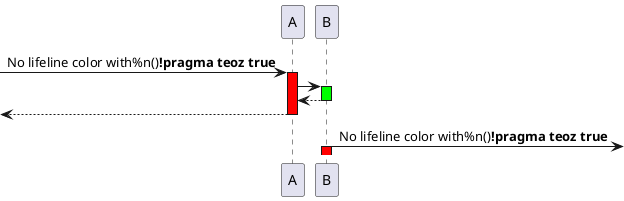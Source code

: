 {
  "sha1": "1rlga3yiilb3h8pykb590fs2qihonxa",
  "insertion": {
    "when": "2024-05-30T20:48:19.770Z",
    "url": "https://forum.plantuml.net/14973/sequence-lifeline-color-missing-on-in-out-messages-with-teoz",
    "user": "plantuml@gmail.com"
  }
}
@startuml
[-> A ++ #ff0000 : No lifeline color with%n()<b>!pragma teoz true</b>
A -> B ++ #00ff00
return
return
B ->] ++ #ff0000 : No lifeline color with%n()<b>!pragma teoz true</b>
@enduml
